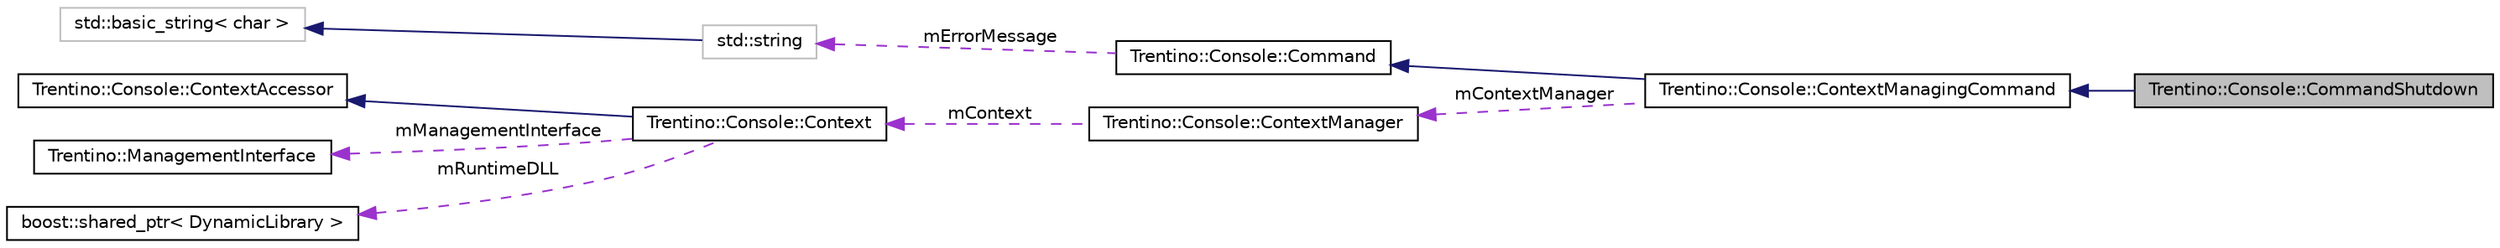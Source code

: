 digraph G
{
  edge [fontname="Helvetica",fontsize="10",labelfontname="Helvetica",labelfontsize="10"];
  node [fontname="Helvetica",fontsize="10",shape=record];
  rankdir="LR";
  Node1 [label="Trentino::Console::CommandShutdown",height=0.2,width=0.4,color="black", fillcolor="grey75", style="filled" fontcolor="black"];
  Node2 -> Node1 [dir="back",color="midnightblue",fontsize="10",style="solid",fontname="Helvetica"];
  Node2 [label="Trentino::Console::ContextManagingCommand",height=0.2,width=0.4,color="black", fillcolor="white", style="filled",URL="$class_trentino_1_1_console_1_1_context_managing_command.html",tooltip="Base class for commands that might modify, create and delete contexts."];
  Node3 -> Node2 [dir="back",color="midnightblue",fontsize="10",style="solid",fontname="Helvetica"];
  Node3 [label="Trentino::Console::Command",height=0.2,width=0.4,color="black", fillcolor="white", style="filled",URL="$class_trentino_1_1_console_1_1_command.html",tooltip="A base abstract class for all the users commands."];
  Node4 -> Node3 [dir="back",color="darkorchid3",fontsize="10",style="dashed",label=" mErrorMessage" ,fontname="Helvetica"];
  Node4 [label="std::string",height=0.2,width=0.4,color="grey75", fillcolor="white", style="filled",tooltip="STL class."];
  Node5 -> Node4 [dir="back",color="midnightblue",fontsize="10",style="solid",fontname="Helvetica"];
  Node5 [label="std::basic_string\< char \>",height=0.2,width=0.4,color="grey75", fillcolor="white", style="filled",tooltip="STL class."];
  Node6 -> Node2 [dir="back",color="darkorchid3",fontsize="10",style="dashed",label=" mContextManager" ,fontname="Helvetica"];
  Node6 [label="Trentino::Console::ContextManager",height=0.2,width=0.4,color="black", fillcolor="white", style="filled",URL="$class_trentino_1_1_console_1_1_context_manager.html",tooltip="Central entity used to access contexts."];
  Node7 -> Node6 [dir="back",color="darkorchid3",fontsize="10",style="dashed",label=" mContext" ,fontname="Helvetica"];
  Node7 [label="Trentino::Console::Context",height=0.2,width=0.4,color="black", fillcolor="white", style="filled",URL="$class_trentino_1_1_console_1_1_context.html",tooltip="Serves as a container for different information needed during the execution of a command."];
  Node8 -> Node7 [dir="back",color="midnightblue",fontsize="10",style="solid",fontname="Helvetica"];
  Node8 [label="Trentino::Console::ContextAccessor",height=0.2,width=0.4,color="black", fillcolor="white", style="filled",URL="$class_trentino_1_1_console_1_1_context_accessor.html",tooltip="Interface containing only the getter methods for a Context."];
  Node9 -> Node7 [dir="back",color="darkorchid3",fontsize="10",style="dashed",label=" mManagementInterface" ,fontname="Helvetica"];
  Node9 [label="Trentino::ManagementInterface",height=0.2,width=0.4,color="black", fillcolor="white", style="filled",URL="$class_trentino_1_1_management_interface.html",tooltip="A class representing the interface to communicate with the runtime."];
  Node10 -> Node7 [dir="back",color="darkorchid3",fontsize="10",style="dashed",label=" mRuntimeDLL" ,fontname="Helvetica"];
  Node10 [label="boost::shared_ptr\< DynamicLibrary \>",height=0.2,width=0.4,color="black", fillcolor="white", style="filled",URL="$classboost_1_1shared__ptr.html"];
}
